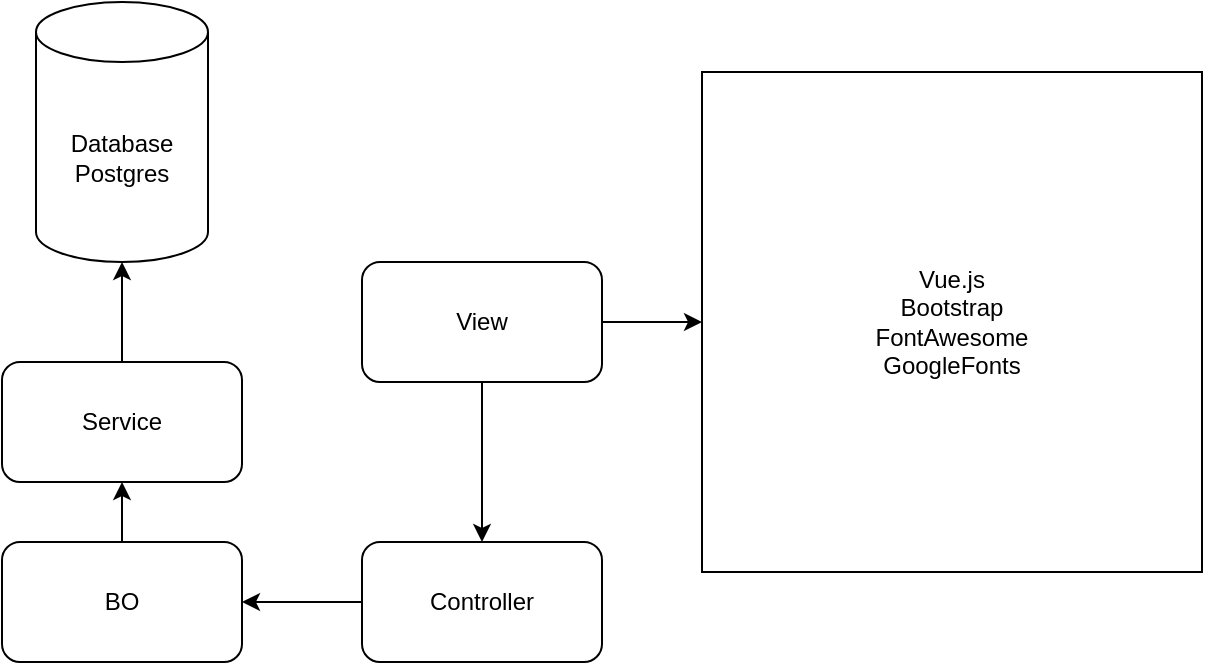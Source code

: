 <mxfile version="14.4.3" type="device"><diagram id="TX9uRvVbhbb5QRtp_TsH" name="Página-1"><mxGraphModel dx="1422" dy="822" grid="1" gridSize="10" guides="1" tooltips="1" connect="1" arrows="1" fold="1" page="1" pageScale="1" pageWidth="827" pageHeight="1169" math="0" shadow="0"><root><mxCell id="0"/><mxCell id="1" parent="0"/><mxCell id="TpktHGMYL52rhtHsXUsK-1" value="Database&lt;br&gt;Postgres" style="shape=cylinder3;whiteSpace=wrap;html=1;boundedLbl=1;backgroundOutline=1;size=15;" vertex="1" parent="1"><mxGeometry x="131" y="20" width="86" height="130" as="geometry"/></mxCell><mxCell id="TpktHGMYL52rhtHsXUsK-12" style="edgeStyle=orthogonalEdgeStyle;rounded=0;orthogonalLoop=1;jettySize=auto;html=1;entryX=0.5;entryY=1;entryDx=0;entryDy=0;entryPerimeter=0;" edge="1" parent="1" source="TpktHGMYL52rhtHsXUsK-4" target="TpktHGMYL52rhtHsXUsK-1"><mxGeometry relative="1" as="geometry"/></mxCell><mxCell id="TpktHGMYL52rhtHsXUsK-4" value="Service" style="rounded=1;whiteSpace=wrap;html=1;" vertex="1" parent="1"><mxGeometry x="114" y="200" width="120" height="60" as="geometry"/></mxCell><mxCell id="TpktHGMYL52rhtHsXUsK-13" style="edgeStyle=orthogonalEdgeStyle;rounded=0;orthogonalLoop=1;jettySize=auto;html=1;" edge="1" parent="1" source="TpktHGMYL52rhtHsXUsK-5" target="TpktHGMYL52rhtHsXUsK-4"><mxGeometry relative="1" as="geometry"/></mxCell><mxCell id="TpktHGMYL52rhtHsXUsK-5" value="BO" style="rounded=1;whiteSpace=wrap;html=1;" vertex="1" parent="1"><mxGeometry x="114" y="290" width="120" height="60" as="geometry"/></mxCell><mxCell id="TpktHGMYL52rhtHsXUsK-9" style="edgeStyle=orthogonalEdgeStyle;rounded=0;orthogonalLoop=1;jettySize=auto;html=1;entryX=1;entryY=0.5;entryDx=0;entryDy=0;" edge="1" parent="1" source="TpktHGMYL52rhtHsXUsK-6" target="TpktHGMYL52rhtHsXUsK-5"><mxGeometry relative="1" as="geometry"/></mxCell><mxCell id="TpktHGMYL52rhtHsXUsK-6" value="Controller" style="rounded=1;whiteSpace=wrap;html=1;" vertex="1" parent="1"><mxGeometry x="294" y="290" width="120" height="60" as="geometry"/></mxCell><mxCell id="TpktHGMYL52rhtHsXUsK-14" style="edgeStyle=orthogonalEdgeStyle;rounded=0;orthogonalLoop=1;jettySize=auto;html=1;" edge="1" parent="1" source="TpktHGMYL52rhtHsXUsK-7" target="TpktHGMYL52rhtHsXUsK-6"><mxGeometry relative="1" as="geometry"/></mxCell><mxCell id="TpktHGMYL52rhtHsXUsK-16" style="edgeStyle=orthogonalEdgeStyle;rounded=0;orthogonalLoop=1;jettySize=auto;html=1;entryX=0;entryY=0.5;entryDx=0;entryDy=0;" edge="1" parent="1" source="TpktHGMYL52rhtHsXUsK-7" target="TpktHGMYL52rhtHsXUsK-15"><mxGeometry relative="1" as="geometry"/></mxCell><mxCell id="TpktHGMYL52rhtHsXUsK-7" value="View" style="rounded=1;whiteSpace=wrap;html=1;" vertex="1" parent="1"><mxGeometry x="294" y="150" width="120" height="60" as="geometry"/></mxCell><mxCell id="TpktHGMYL52rhtHsXUsK-15" value="Vue.js&lt;br&gt;Bootstrap&lt;br&gt;FontAwesome&lt;br&gt;GoogleFonts" style="whiteSpace=wrap;html=1;aspect=fixed;" vertex="1" parent="1"><mxGeometry x="464" y="55" width="250" height="250" as="geometry"/></mxCell></root></mxGraphModel></diagram></mxfile>
